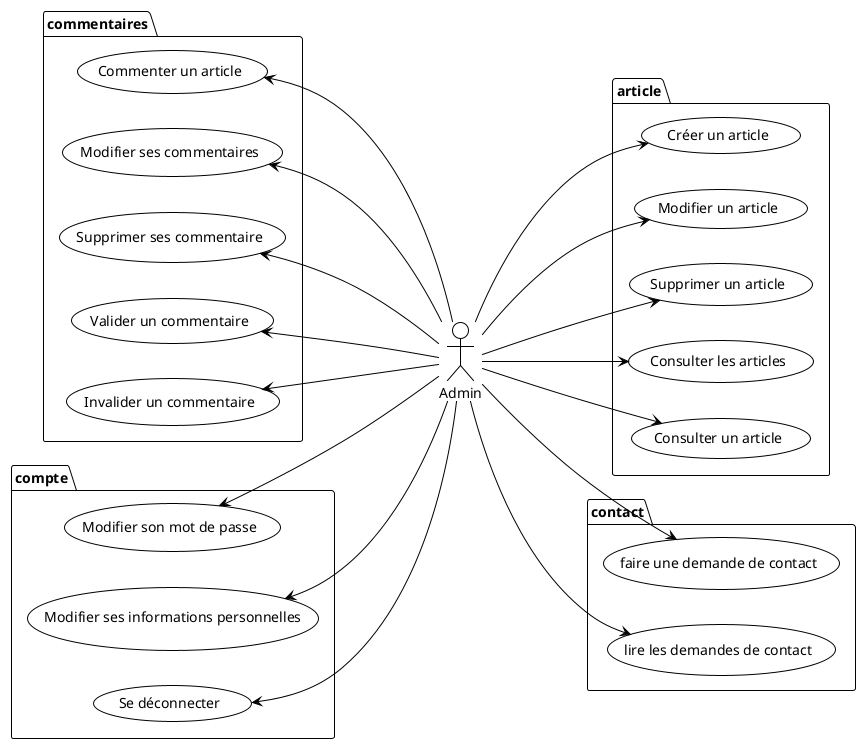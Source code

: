 @startuml

!theme plain
left to right direction

:Admin:

package article {
Admin ---> (Créer un article)
Admin ---> (Modifier un article)
Admin ---> (Supprimer un article)
Admin ---> (Consulter les articles)
Admin ---> (Consulter un article)
}

package commentaires {
(Commenter un article) <--- Admin
(Modifier ses commentaires) <--- Admin
(Supprimer ses commentaire) <--- Admin
(Valider un commentaire) <--- Admin
(Invalider un commentaire) <--- Admin
}

package compte {
(Modifier son mot de passe) <--- Admin
(Modifier ses informations personnelles) <--- Admin
(Se déconnecter) <--- Admin
}

package contact {
Admin ---> (faire une demande de contact)
Admin ---> (lire les demandes de contact)
}

@enduml
